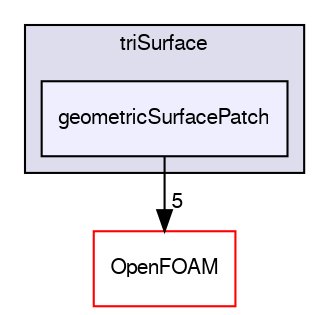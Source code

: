 digraph "src/triSurface/triSurface/geometricSurfacePatch" {
  bgcolor=transparent;
  compound=true
  node [ fontsize="10", fontname="FreeSans"];
  edge [ labelfontsize="10", labelfontname="FreeSans"];
  subgraph clusterdir_fc98c2e9ee0413e7a39bdbd8e1af4ce3 {
    graph [ bgcolor="#ddddee", pencolor="black", label="triSurface" fontname="FreeSans", fontsize="10", URL="dir_fc98c2e9ee0413e7a39bdbd8e1af4ce3.html"]
  dir_4328f8fab534e116c98049ed32fa3174 [shape=box, label="geometricSurfacePatch", style="filled", fillcolor="#eeeeff", pencolor="black", URL="dir_4328f8fab534e116c98049ed32fa3174.html"];
  }
  dir_c5473ff19b20e6ec4dfe5c310b3778a8 [shape=box label="OpenFOAM" color="red" URL="dir_c5473ff19b20e6ec4dfe5c310b3778a8.html"];
  dir_4328f8fab534e116c98049ed32fa3174->dir_c5473ff19b20e6ec4dfe5c310b3778a8 [headlabel="5", labeldistance=1.5 headhref="dir_002782_001706.html"];
}
